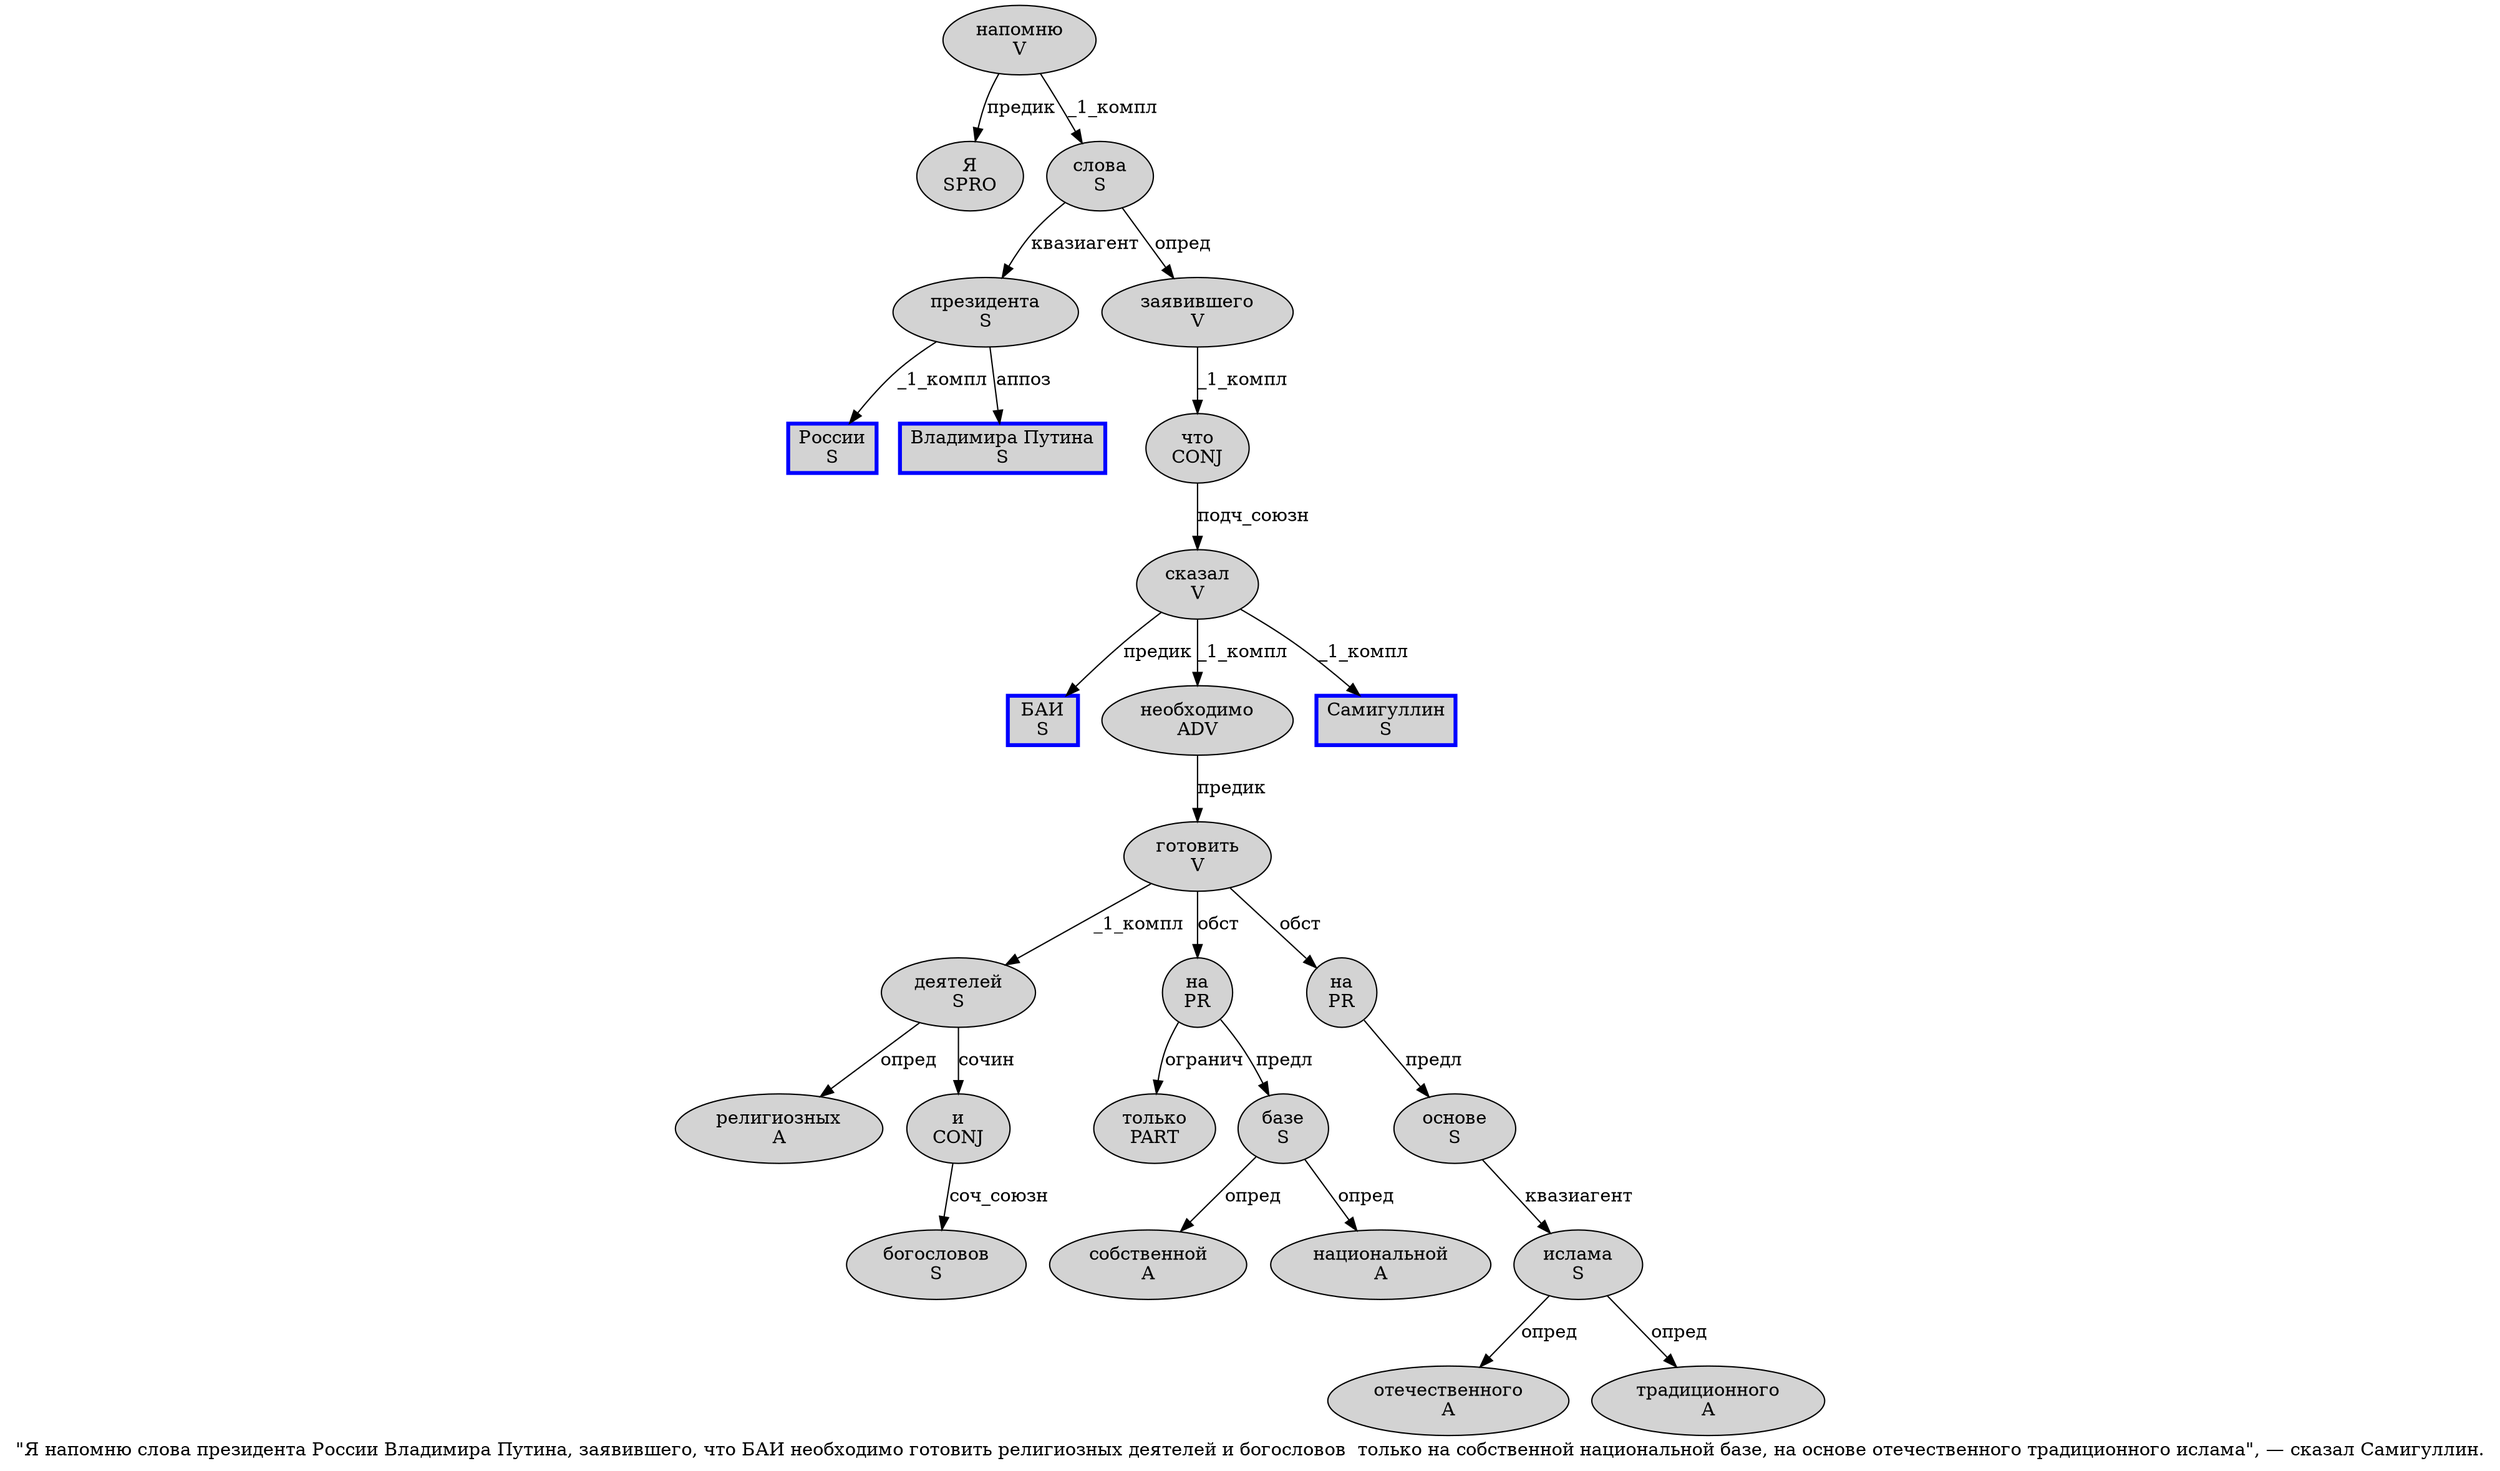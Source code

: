 digraph SENTENCE_289 {
	graph [label="\"Я напомню слова президента России Владимира Путина, заявившего, что БАИ необходимо готовить религиозных деятелей и богословов  только на собственной национальной базе, на основе отечественного традиционного ислама\", — сказал Самигуллин."]
	node [style=filled]
		1 [label="Я
SPRO" color="" fillcolor=lightgray penwidth=1 shape=ellipse]
		2 [label="напомню
V" color="" fillcolor=lightgray penwidth=1 shape=ellipse]
		3 [label="слова
S" color="" fillcolor=lightgray penwidth=1 shape=ellipse]
		4 [label="президента
S" color="" fillcolor=lightgray penwidth=1 shape=ellipse]
		5 [label="России
S" color=blue fillcolor=lightgray penwidth=3 shape=box]
		6 [label="Владимира Путина
S" color=blue fillcolor=lightgray penwidth=3 shape=box]
		8 [label="заявившего
V" color="" fillcolor=lightgray penwidth=1 shape=ellipse]
		10 [label="что
CONJ" color="" fillcolor=lightgray penwidth=1 shape=ellipse]
		11 [label="БАИ
S" color=blue fillcolor=lightgray penwidth=3 shape=box]
		12 [label="необходимо
ADV" color="" fillcolor=lightgray penwidth=1 shape=ellipse]
		13 [label="готовить
V" color="" fillcolor=lightgray penwidth=1 shape=ellipse]
		14 [label="религиозных
A" color="" fillcolor=lightgray penwidth=1 shape=ellipse]
		15 [label="деятелей
S" color="" fillcolor=lightgray penwidth=1 shape=ellipse]
		16 [label="и
CONJ" color="" fillcolor=lightgray penwidth=1 shape=ellipse]
		17 [label="богословов
S" color="" fillcolor=lightgray penwidth=1 shape=ellipse]
		18 [label="только
PART" color="" fillcolor=lightgray penwidth=1 shape=ellipse]
		19 [label="на
PR" color="" fillcolor=lightgray penwidth=1 shape=ellipse]
		20 [label="собственной
A" color="" fillcolor=lightgray penwidth=1 shape=ellipse]
		21 [label="национальной
A" color="" fillcolor=lightgray penwidth=1 shape=ellipse]
		22 [label="базе
S" color="" fillcolor=lightgray penwidth=1 shape=ellipse]
		24 [label="на
PR" color="" fillcolor=lightgray penwidth=1 shape=ellipse]
		25 [label="основе
S" color="" fillcolor=lightgray penwidth=1 shape=ellipse]
		26 [label="отечественного
A" color="" fillcolor=lightgray penwidth=1 shape=ellipse]
		27 [label="традиционного
A" color="" fillcolor=lightgray penwidth=1 shape=ellipse]
		28 [label="ислама
S" color="" fillcolor=lightgray penwidth=1 shape=ellipse]
		32 [label="сказал
V" color="" fillcolor=lightgray penwidth=1 shape=ellipse]
		33 [label="Самигуллин
S" color=blue fillcolor=lightgray penwidth=3 shape=box]
			2 -> 1 [label="предик"]
			2 -> 3 [label="_1_компл"]
			15 -> 14 [label="опред"]
			15 -> 16 [label="сочин"]
			4 -> 5 [label="_1_компл"]
			4 -> 6 [label="аппоз"]
			24 -> 25 [label="предл"]
			32 -> 11 [label="предик"]
			32 -> 12 [label="_1_компл"]
			32 -> 33 [label="_1_компл"]
			16 -> 17 [label="соч_союзн"]
			13 -> 15 [label="_1_компл"]
			13 -> 19 [label="обст"]
			13 -> 24 [label="обст"]
			8 -> 10 [label="_1_компл"]
			10 -> 32 [label="подч_союзн"]
			12 -> 13 [label="предик"]
			22 -> 20 [label="опред"]
			22 -> 21 [label="опред"]
			25 -> 28 [label="квазиагент"]
			28 -> 26 [label="опред"]
			28 -> 27 [label="опред"]
			3 -> 4 [label="квазиагент"]
			3 -> 8 [label="опред"]
			19 -> 18 [label="огранич"]
			19 -> 22 [label="предл"]
}